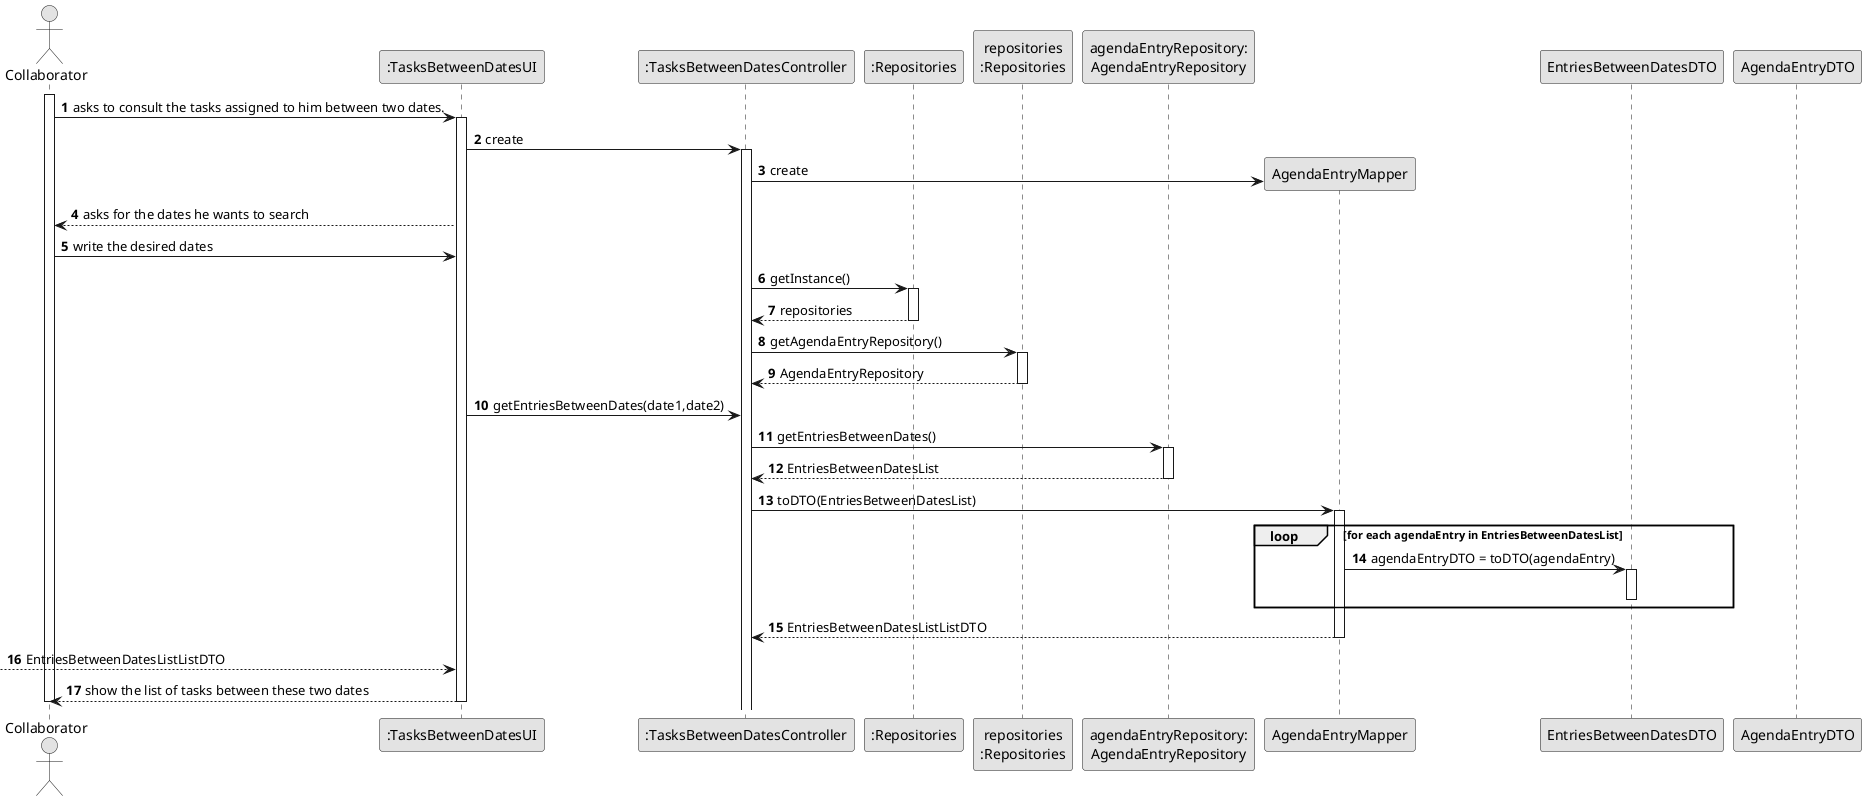@startuml
skinparam monochrome true
skinparam packageStyle rectangle
skinparam shadowing false

autonumber

actor "Collaborator" as ADM
participant ":TasksBetweenDatesUI" as UI
participant ":TasksBetweenDatesController" as CTRL
participant ":Repositories" as RepositorySingleton
participant "repositories\n:Repositories" as PLAT
participant "agendaEntryRepository:\nAgendaEntryRepository" as Repo
participant "AgendaEntryMapper"
participant "EntriesBetweenDatesDTO"

activate ADM

ADM -> UI : asks to consult the tasks assigned to him between two dates.
activate UI

UI -> CTRL : create
activate CTRL
 CTRL-> "AgendaEntryMapper"** : create
deactivate "AgendaEntryMapper"

UI --> ADM : asks for the dates he wants to search
ADM -> UI : write the desired dates

CTRL -> RepositorySingleton : getInstance()
activate RepositorySingleton

RepositorySingleton --> CTRL: repositories
deactivate RepositorySingleton

CTRL -> PLAT : getAgendaEntryRepository()
activate PLAT

PLAT --> CTRL: AgendaEntryRepository
deactivate PLAT

UI -> CTRL : getEntriesBetweenDates(date1,date2)

CTRL -> Repo : getEntriesBetweenDates()
activate Repo

Repo --> CTRL :EntriesBetweenDatesList
deactivate Repo

CTRL -> "AgendaEntryMapper": toDTO(EntriesBetweenDatesList)
activate "AgendaEntryMapper"

loop for each agendaEntry in EntriesBetweenDatesList
    "AgendaEntryMapper" -> "EntriesBetweenDatesDTO" : agendaEntryDTO = toDTO(agendaEntry)
    activate "EntriesBetweenDatesDTO"
    deactivate "EntriesBetweenDatesDTO"
end

"AgendaEntryMapper" --> CTRL : EntriesBetweenDatesListListDTO
deactivate "AgendaEntryMapper"
 --> UI : EntriesBetweenDatesListListDTO
deactivate "AgendaEntryDTO"

UI --> ADM : show the list of tasks between these two dates
deactivate UI

deactivate ADM

@enduml
